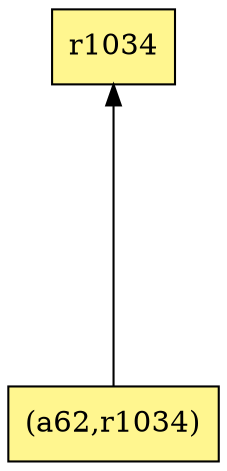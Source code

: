 digraph G {
rankdir=BT;ranksep="2.0";
"(a62,r1034)" [shape=record,fillcolor=khaki1,style=filled,label="{(a62,r1034)}"];
"r1034" [shape=record,fillcolor=khaki1,style=filled,label="{r1034}"];
"(a62,r1034)" -> "r1034"
}